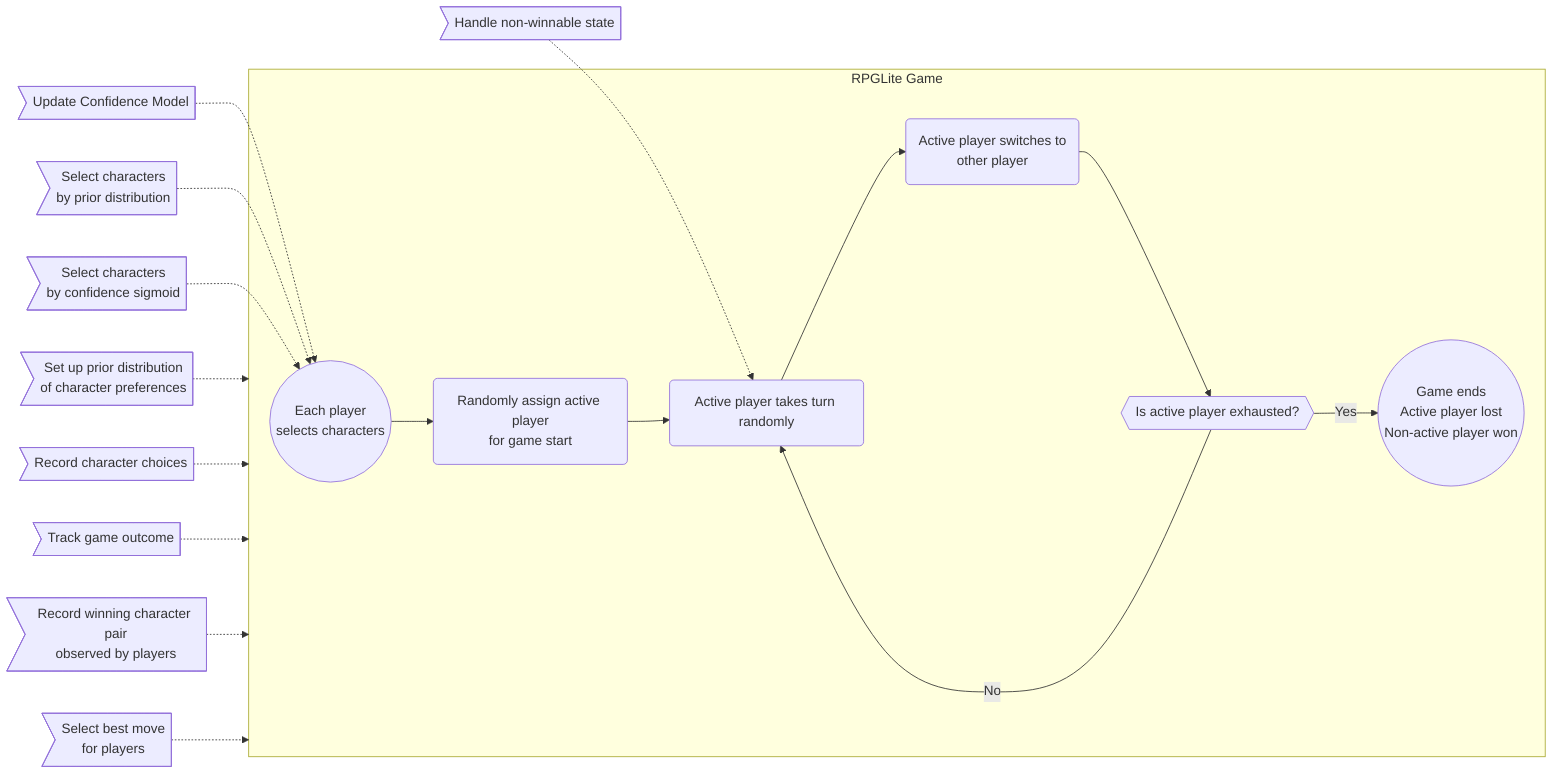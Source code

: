flowchart LR
    %% Aspects to apply
    updateConfidenceModel>Update Confidence Model]
    recordPrior>Set up prior distribution\nof character preferences]
    chooseBasedOnPrior>Select characters\nby prior distribution]
    chooseBasedOnConfidence>Select characters\nby confidence sigmoid]
    recordChoices>Record character choices]
    trackGameOutcome>Track game outcome]
    recordWinningPair>Record winning character pair\nobserved by players]
    ensureBestMove>Select best move\nfor players]
    cannotWin>Handle non-winnable state]
    
    %% CSS classes for aspects
    class updateConfidenceModel aspect
    class recordPrior aspect
    class chooseBasedOnPrior aspect
    class chooseBasedOnConfidence aspect
    class recordChoices aspect
    class trackGameOutcome aspect
    class recordWinningPair aspect
    class ensureBestMove aspect
    class cannotWin aspect

    class recordPrior priorDistributionModel
    class chooseBasedOnPrior priorDistributionModel
    class updateConfidenceModel learningModel
    class chooseBasedOnConfidence learningModel
    
    %% Gameplay steps
    pickChars((Each player\nselects characters))
    assignFirst(Randomly assign active player\nfor game start)
    takeTurn(Active player takes turn randomly)
    swapActive(Active player switches to\nother player)
    gameEndedCheck{{Is active player exhausted?}}
    gameEnd((Game ends\nActive player lost\nNon-active player won))

    %% Aspects to apply
    updateConfidenceModel -.-> pickChars
    recordPrior -.-> gameplay
    chooseBasedOnPrior -.-> pickChars
    chooseBasedOnConfidence -.-> pickChars
    recordChoices -.-> gameplay
    trackGameOutcome -.-> gameplay
    recordWinningPair -.-> gameplay
    ensureBestMove -.-> gameplay

    cannotWin -.-> takeTurn

    %% Gameplay graph
    subgraph gameplay [RPGLite Game]
        pickChars --> assignFirst --> takeTurn --> swapActive --> gameEndedCheck -- Yes --> gameEnd
        gameEndedCheck -- No --> takeTurn
    end